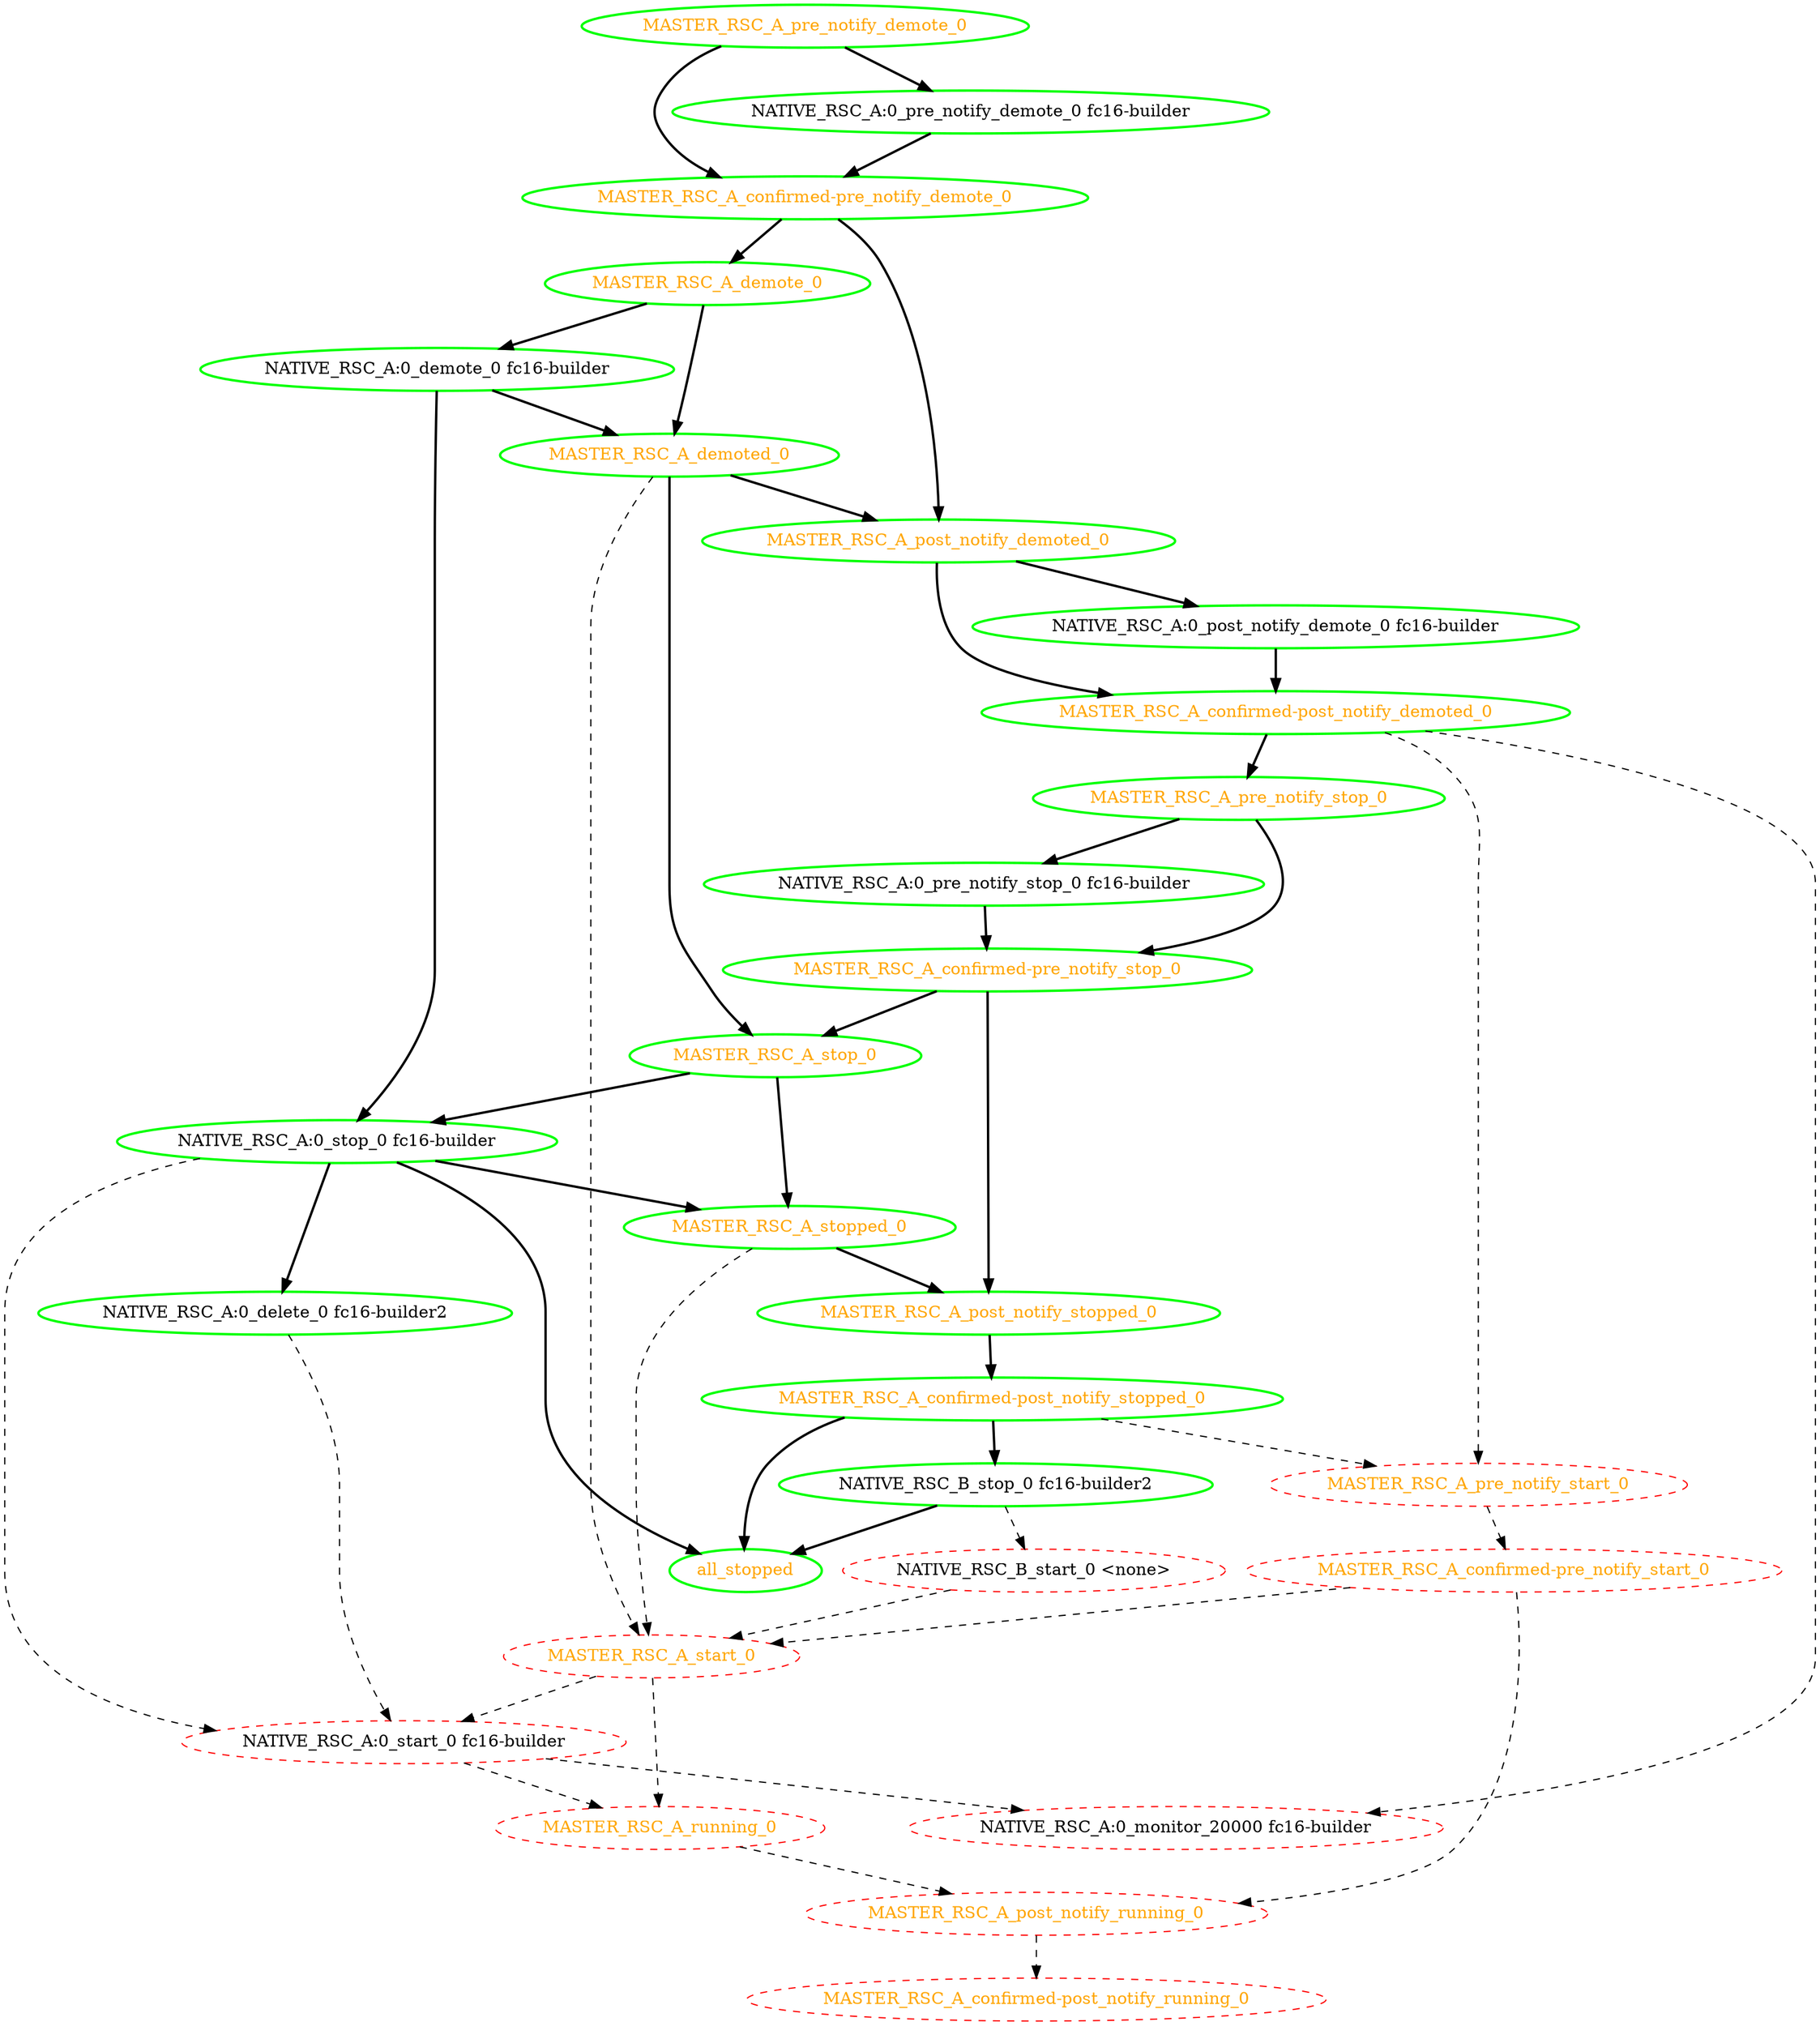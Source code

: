  digraph "g" {
"MASTER_RSC_A_confirmed-post_notify_demoted_0" -> "MASTER_RSC_A_pre_notify_start_0" [ style = dashed]
"MASTER_RSC_A_confirmed-post_notify_demoted_0" -> "MASTER_RSC_A_pre_notify_stop_0" [ style = bold]
"MASTER_RSC_A_confirmed-post_notify_demoted_0" -> "NATIVE_RSC_A:0_monitor_20000 fc16-builder" [ style = dashed]
"MASTER_RSC_A_confirmed-post_notify_demoted_0" [ style=bold color="green" fontcolor="orange"]
"MASTER_RSC_A_confirmed-post_notify_running_0" [ style=dashed color="red" fontcolor="orange"]
"MASTER_RSC_A_confirmed-post_notify_stopped_0" -> "MASTER_RSC_A_pre_notify_start_0" [ style = dashed]
"MASTER_RSC_A_confirmed-post_notify_stopped_0" -> "NATIVE_RSC_B_stop_0 fc16-builder2" [ style = bold]
"MASTER_RSC_A_confirmed-post_notify_stopped_0" -> "all_stopped" [ style = bold]
"MASTER_RSC_A_confirmed-post_notify_stopped_0" [ style=bold color="green" fontcolor="orange"]
"MASTER_RSC_A_confirmed-pre_notify_demote_0" -> "MASTER_RSC_A_demote_0" [ style = bold]
"MASTER_RSC_A_confirmed-pre_notify_demote_0" -> "MASTER_RSC_A_post_notify_demoted_0" [ style = bold]
"MASTER_RSC_A_confirmed-pre_notify_demote_0" [ style=bold color="green" fontcolor="orange"]
"MASTER_RSC_A_confirmed-pre_notify_start_0" -> "MASTER_RSC_A_post_notify_running_0" [ style = dashed]
"MASTER_RSC_A_confirmed-pre_notify_start_0" -> "MASTER_RSC_A_start_0" [ style = dashed]
"MASTER_RSC_A_confirmed-pre_notify_start_0" [ style=dashed color="red" fontcolor="orange"]
"MASTER_RSC_A_confirmed-pre_notify_stop_0" -> "MASTER_RSC_A_post_notify_stopped_0" [ style = bold]
"MASTER_RSC_A_confirmed-pre_notify_stop_0" -> "MASTER_RSC_A_stop_0" [ style = bold]
"MASTER_RSC_A_confirmed-pre_notify_stop_0" [ style=bold color="green" fontcolor="orange"]
"MASTER_RSC_A_demote_0" -> "MASTER_RSC_A_demoted_0" [ style = bold]
"MASTER_RSC_A_demote_0" -> "NATIVE_RSC_A:0_demote_0 fc16-builder" [ style = bold]
"MASTER_RSC_A_demote_0" [ style=bold color="green" fontcolor="orange"]
"MASTER_RSC_A_demoted_0" -> "MASTER_RSC_A_post_notify_demoted_0" [ style = bold]
"MASTER_RSC_A_demoted_0" -> "MASTER_RSC_A_start_0" [ style = dashed]
"MASTER_RSC_A_demoted_0" -> "MASTER_RSC_A_stop_0" [ style = bold]
"MASTER_RSC_A_demoted_0" [ style=bold color="green" fontcolor="orange"]
"MASTER_RSC_A_post_notify_demoted_0" -> "MASTER_RSC_A_confirmed-post_notify_demoted_0" [ style = bold]
"MASTER_RSC_A_post_notify_demoted_0" -> "NATIVE_RSC_A:0_post_notify_demote_0 fc16-builder" [ style = bold]
"MASTER_RSC_A_post_notify_demoted_0" [ style=bold color="green" fontcolor="orange"]
"MASTER_RSC_A_post_notify_running_0" -> "MASTER_RSC_A_confirmed-post_notify_running_0" [ style = dashed]
"MASTER_RSC_A_post_notify_running_0" [ style=dashed color="red" fontcolor="orange"]
"MASTER_RSC_A_post_notify_stopped_0" -> "MASTER_RSC_A_confirmed-post_notify_stopped_0" [ style = bold]
"MASTER_RSC_A_post_notify_stopped_0" [ style=bold color="green" fontcolor="orange"]
"MASTER_RSC_A_pre_notify_demote_0" -> "MASTER_RSC_A_confirmed-pre_notify_demote_0" [ style = bold]
"MASTER_RSC_A_pre_notify_demote_0" -> "NATIVE_RSC_A:0_pre_notify_demote_0 fc16-builder" [ style = bold]
"MASTER_RSC_A_pre_notify_demote_0" [ style=bold color="green" fontcolor="orange"]
"MASTER_RSC_A_pre_notify_start_0" -> "MASTER_RSC_A_confirmed-pre_notify_start_0" [ style = dashed]
"MASTER_RSC_A_pre_notify_start_0" [ style=dashed color="red" fontcolor="orange"]
"MASTER_RSC_A_pre_notify_stop_0" -> "MASTER_RSC_A_confirmed-pre_notify_stop_0" [ style = bold]
"MASTER_RSC_A_pre_notify_stop_0" -> "NATIVE_RSC_A:0_pre_notify_stop_0 fc16-builder" [ style = bold]
"MASTER_RSC_A_pre_notify_stop_0" [ style=bold color="green" fontcolor="orange"]
"MASTER_RSC_A_running_0" -> "MASTER_RSC_A_post_notify_running_0" [ style = dashed]
"MASTER_RSC_A_running_0" [ style=dashed color="red" fontcolor="orange"]
"MASTER_RSC_A_start_0" -> "MASTER_RSC_A_running_0" [ style = dashed]
"MASTER_RSC_A_start_0" -> "NATIVE_RSC_A:0_start_0 fc16-builder" [ style = dashed]
"MASTER_RSC_A_start_0" [ style=dashed color="red" fontcolor="orange"]
"MASTER_RSC_A_stop_0" -> "MASTER_RSC_A_stopped_0" [ style = bold]
"MASTER_RSC_A_stop_0" -> "NATIVE_RSC_A:0_stop_0 fc16-builder" [ style = bold]
"MASTER_RSC_A_stop_0" [ style=bold color="green" fontcolor="orange"]
"MASTER_RSC_A_stopped_0" -> "MASTER_RSC_A_post_notify_stopped_0" [ style = bold]
"MASTER_RSC_A_stopped_0" -> "MASTER_RSC_A_start_0" [ style = dashed]
"MASTER_RSC_A_stopped_0" [ style=bold color="green" fontcolor="orange"]
"NATIVE_RSC_A:0_delete_0 fc16-builder2" -> "NATIVE_RSC_A:0_start_0 fc16-builder" [ style = dashed]
"NATIVE_RSC_A:0_delete_0 fc16-builder2" [ style=bold color="green" fontcolor="black"]
"NATIVE_RSC_A:0_demote_0 fc16-builder" -> "MASTER_RSC_A_demoted_0" [ style = bold]
"NATIVE_RSC_A:0_demote_0 fc16-builder" -> "NATIVE_RSC_A:0_stop_0 fc16-builder" [ style = bold]
"NATIVE_RSC_A:0_demote_0 fc16-builder" [ style=bold color="green" fontcolor="black"]
"NATIVE_RSC_A:0_monitor_20000 fc16-builder" [ style=dashed color="red" fontcolor="black"]
"NATIVE_RSC_A:0_post_notify_demote_0 fc16-builder" -> "MASTER_RSC_A_confirmed-post_notify_demoted_0" [ style = bold]
"NATIVE_RSC_A:0_post_notify_demote_0 fc16-builder" [ style=bold color="green" fontcolor="black"]
"NATIVE_RSC_A:0_pre_notify_demote_0 fc16-builder" -> "MASTER_RSC_A_confirmed-pre_notify_demote_0" [ style = bold]
"NATIVE_RSC_A:0_pre_notify_demote_0 fc16-builder" [ style=bold color="green" fontcolor="black"]
"NATIVE_RSC_A:0_pre_notify_stop_0 fc16-builder" -> "MASTER_RSC_A_confirmed-pre_notify_stop_0" [ style = bold]
"NATIVE_RSC_A:0_pre_notify_stop_0 fc16-builder" [ style=bold color="green" fontcolor="black"]
"NATIVE_RSC_A:0_start_0 fc16-builder" -> "MASTER_RSC_A_running_0" [ style = dashed]
"NATIVE_RSC_A:0_start_0 fc16-builder" -> "NATIVE_RSC_A:0_monitor_20000 fc16-builder" [ style = dashed]
"NATIVE_RSC_A:0_start_0 fc16-builder" [ style=dashed color="red" fontcolor="black"]
"NATIVE_RSC_A:0_stop_0 fc16-builder" -> "MASTER_RSC_A_stopped_0" [ style = bold]
"NATIVE_RSC_A:0_stop_0 fc16-builder" -> "NATIVE_RSC_A:0_delete_0 fc16-builder2" [ style = bold]
"NATIVE_RSC_A:0_stop_0 fc16-builder" -> "NATIVE_RSC_A:0_start_0 fc16-builder" [ style = dashed]
"NATIVE_RSC_A:0_stop_0 fc16-builder" -> "all_stopped" [ style = bold]
"NATIVE_RSC_A:0_stop_0 fc16-builder" [ style=bold color="green" fontcolor="black"]
"NATIVE_RSC_B_start_0 <none>" -> "MASTER_RSC_A_start_0" [ style = dashed]
"NATIVE_RSC_B_start_0 <none>" [ style=dashed color="red" fontcolor="black"]
"NATIVE_RSC_B_stop_0 fc16-builder2" -> "NATIVE_RSC_B_start_0 <none>" [ style = dashed]
"NATIVE_RSC_B_stop_0 fc16-builder2" -> "all_stopped" [ style = bold]
"NATIVE_RSC_B_stop_0 fc16-builder2" [ style=bold color="green" fontcolor="black"]
"all_stopped" [ style=bold color="green" fontcolor="orange"]
}
